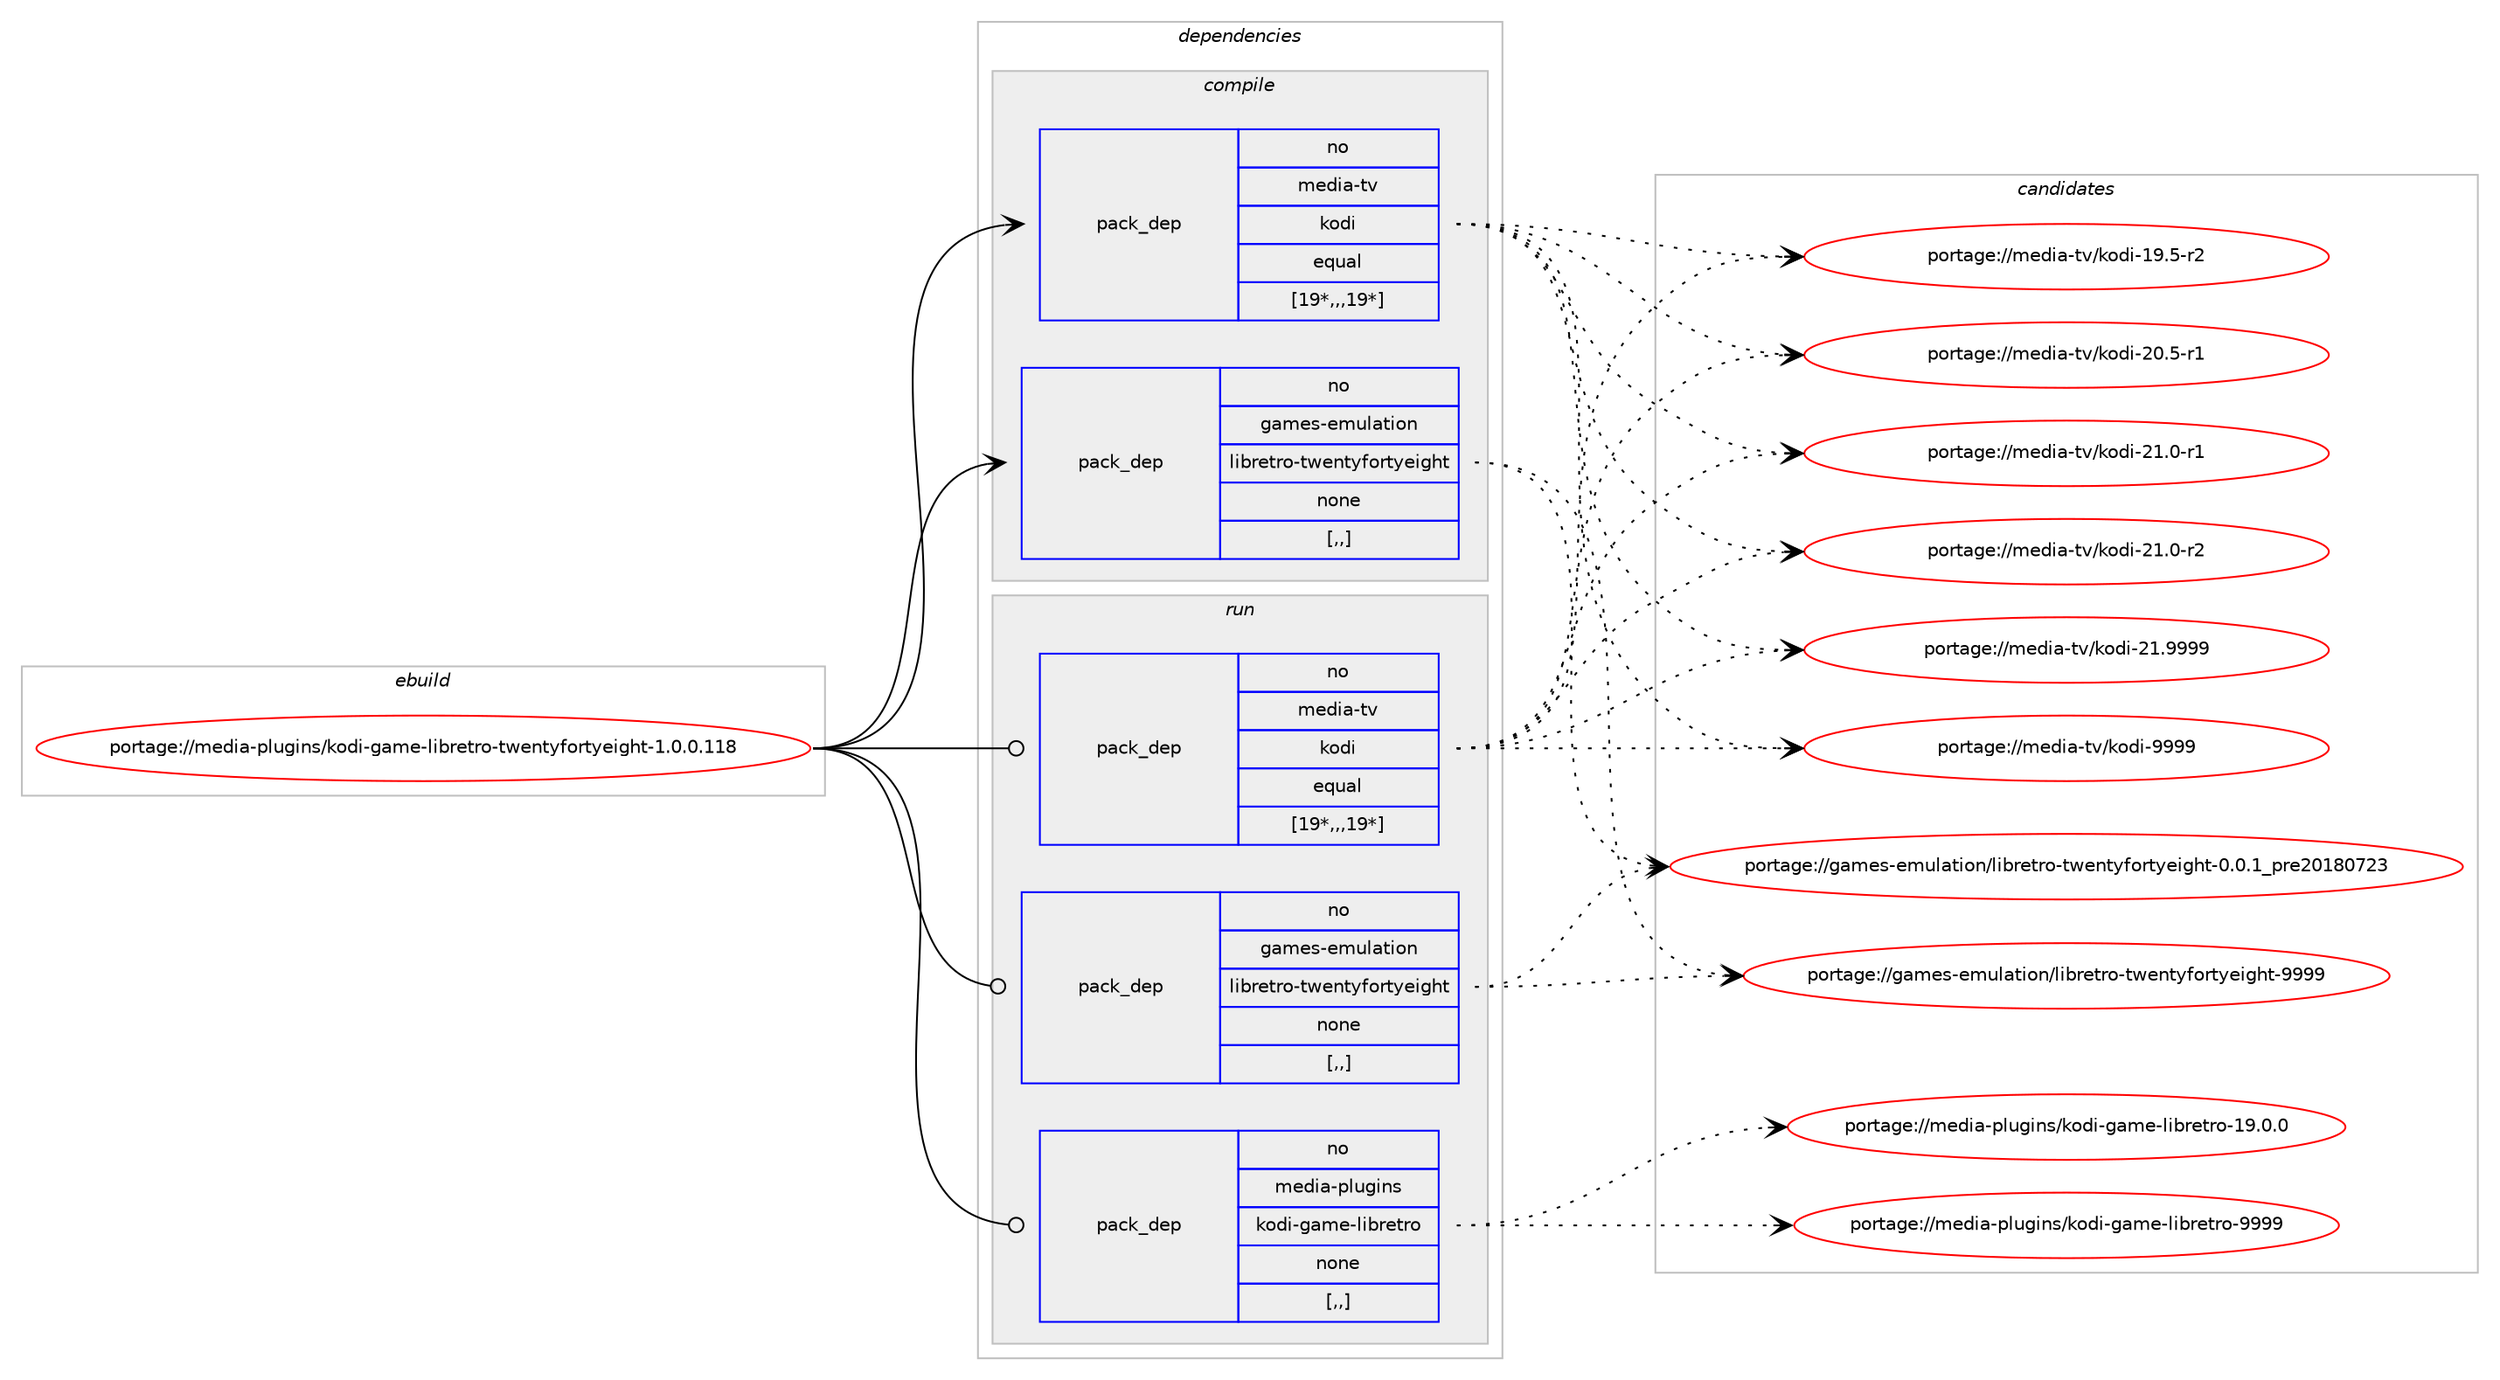 digraph prolog {

# *************
# Graph options
# *************

newrank=true;
concentrate=true;
compound=true;
graph [rankdir=LR,fontname=Helvetica,fontsize=10,ranksep=1.5];#, ranksep=2.5, nodesep=0.2];
edge  [arrowhead=vee];
node  [fontname=Helvetica,fontsize=10];

# **********
# The ebuild
# **********

subgraph cluster_leftcol {
color=gray;
rank=same;
label=<<i>ebuild</i>>;
id [label="portage://media-plugins/kodi-game-libretro-twentyfortyeight-1.0.0.118", color=red, width=4, href="../media-plugins/kodi-game-libretro-twentyfortyeight-1.0.0.118.svg"];
}

# ****************
# The dependencies
# ****************

subgraph cluster_midcol {
color=gray;
label=<<i>dependencies</i>>;
subgraph cluster_compile {
fillcolor="#eeeeee";
style=filled;
label=<<i>compile</i>>;
subgraph pack222748 {
dependency301757 [label=<<TABLE BORDER="0" CELLBORDER="1" CELLSPACING="0" CELLPADDING="4" WIDTH="220"><TR><TD ROWSPAN="6" CELLPADDING="30">pack_dep</TD></TR><TR><TD WIDTH="110">no</TD></TR><TR><TD>games-emulation</TD></TR><TR><TD>libretro-twentyfortyeight</TD></TR><TR><TD>none</TD></TR><TR><TD>[,,]</TD></TR></TABLE>>, shape=none, color=blue];
}
id:e -> dependency301757:w [weight=20,style="solid",arrowhead="vee"];
subgraph pack222749 {
dependency301758 [label=<<TABLE BORDER="0" CELLBORDER="1" CELLSPACING="0" CELLPADDING="4" WIDTH="220"><TR><TD ROWSPAN="6" CELLPADDING="30">pack_dep</TD></TR><TR><TD WIDTH="110">no</TD></TR><TR><TD>media-tv</TD></TR><TR><TD>kodi</TD></TR><TR><TD>equal</TD></TR><TR><TD>[19*,,,19*]</TD></TR></TABLE>>, shape=none, color=blue];
}
id:e -> dependency301758:w [weight=20,style="solid",arrowhead="vee"];
}
subgraph cluster_compileandrun {
fillcolor="#eeeeee";
style=filled;
label=<<i>compile and run</i>>;
}
subgraph cluster_run {
fillcolor="#eeeeee";
style=filled;
label=<<i>run</i>>;
subgraph pack222750 {
dependency301759 [label=<<TABLE BORDER="0" CELLBORDER="1" CELLSPACING="0" CELLPADDING="4" WIDTH="220"><TR><TD ROWSPAN="6" CELLPADDING="30">pack_dep</TD></TR><TR><TD WIDTH="110">no</TD></TR><TR><TD>games-emulation</TD></TR><TR><TD>libretro-twentyfortyeight</TD></TR><TR><TD>none</TD></TR><TR><TD>[,,]</TD></TR></TABLE>>, shape=none, color=blue];
}
id:e -> dependency301759:w [weight=20,style="solid",arrowhead="odot"];
subgraph pack222751 {
dependency301760 [label=<<TABLE BORDER="0" CELLBORDER="1" CELLSPACING="0" CELLPADDING="4" WIDTH="220"><TR><TD ROWSPAN="6" CELLPADDING="30">pack_dep</TD></TR><TR><TD WIDTH="110">no</TD></TR><TR><TD>media-plugins</TD></TR><TR><TD>kodi-game-libretro</TD></TR><TR><TD>none</TD></TR><TR><TD>[,,]</TD></TR></TABLE>>, shape=none, color=blue];
}
id:e -> dependency301760:w [weight=20,style="solid",arrowhead="odot"];
subgraph pack222752 {
dependency301761 [label=<<TABLE BORDER="0" CELLBORDER="1" CELLSPACING="0" CELLPADDING="4" WIDTH="220"><TR><TD ROWSPAN="6" CELLPADDING="30">pack_dep</TD></TR><TR><TD WIDTH="110">no</TD></TR><TR><TD>media-tv</TD></TR><TR><TD>kodi</TD></TR><TR><TD>equal</TD></TR><TR><TD>[19*,,,19*]</TD></TR></TABLE>>, shape=none, color=blue];
}
id:e -> dependency301761:w [weight=20,style="solid",arrowhead="odot"];
}
}

# **************
# The candidates
# **************

subgraph cluster_choices {
rank=same;
color=gray;
label=<<i>candidates</i>>;

subgraph choice222748 {
color=black;
nodesep=1;
choice103971091011154510110911710897116105111110471081059811410111611411145116119101110116121102111114116121101105103104116454846484649951121141015048495648555051 [label="portage://games-emulation/libretro-twentyfortyeight-0.0.1_pre20180723", color=red, width=4,href="../games-emulation/libretro-twentyfortyeight-0.0.1_pre20180723.svg"];
choice1039710910111545101109117108971161051111104710810598114101116114111451161191011101161211021111141161211011051031041164557575757 [label="portage://games-emulation/libretro-twentyfortyeight-9999", color=red, width=4,href="../games-emulation/libretro-twentyfortyeight-9999.svg"];
dependency301757:e -> choice103971091011154510110911710897116105111110471081059811410111611411145116119101110116121102111114116121101105103104116454846484649951121141015048495648555051:w [style=dotted,weight="100"];
dependency301757:e -> choice1039710910111545101109117108971161051111104710810598114101116114111451161191011101161211021111141161211011051031041164557575757:w [style=dotted,weight="100"];
}
subgraph choice222749 {
color=black;
nodesep=1;
choice10910110010597451161184710711110010545495746534511450 [label="portage://media-tv/kodi-19.5-r2", color=red, width=4,href="../media-tv/kodi-19.5-r2.svg"];
choice10910110010597451161184710711110010545504846534511449 [label="portage://media-tv/kodi-20.5-r1", color=red, width=4,href="../media-tv/kodi-20.5-r1.svg"];
choice10910110010597451161184710711110010545504946484511449 [label="portage://media-tv/kodi-21.0-r1", color=red, width=4,href="../media-tv/kodi-21.0-r1.svg"];
choice10910110010597451161184710711110010545504946484511450 [label="portage://media-tv/kodi-21.0-r2", color=red, width=4,href="../media-tv/kodi-21.0-r2.svg"];
choice1091011001059745116118471071111001054550494657575757 [label="portage://media-tv/kodi-21.9999", color=red, width=4,href="../media-tv/kodi-21.9999.svg"];
choice1091011001059745116118471071111001054557575757 [label="portage://media-tv/kodi-9999", color=red, width=4,href="../media-tv/kodi-9999.svg"];
dependency301758:e -> choice10910110010597451161184710711110010545495746534511450:w [style=dotted,weight="100"];
dependency301758:e -> choice10910110010597451161184710711110010545504846534511449:w [style=dotted,weight="100"];
dependency301758:e -> choice10910110010597451161184710711110010545504946484511449:w [style=dotted,weight="100"];
dependency301758:e -> choice10910110010597451161184710711110010545504946484511450:w [style=dotted,weight="100"];
dependency301758:e -> choice1091011001059745116118471071111001054550494657575757:w [style=dotted,weight="100"];
dependency301758:e -> choice1091011001059745116118471071111001054557575757:w [style=dotted,weight="100"];
}
subgraph choice222750 {
color=black;
nodesep=1;
choice103971091011154510110911710897116105111110471081059811410111611411145116119101110116121102111114116121101105103104116454846484649951121141015048495648555051 [label="portage://games-emulation/libretro-twentyfortyeight-0.0.1_pre20180723", color=red, width=4,href="../games-emulation/libretro-twentyfortyeight-0.0.1_pre20180723.svg"];
choice1039710910111545101109117108971161051111104710810598114101116114111451161191011101161211021111141161211011051031041164557575757 [label="portage://games-emulation/libretro-twentyfortyeight-9999", color=red, width=4,href="../games-emulation/libretro-twentyfortyeight-9999.svg"];
dependency301759:e -> choice103971091011154510110911710897116105111110471081059811410111611411145116119101110116121102111114116121101105103104116454846484649951121141015048495648555051:w [style=dotted,weight="100"];
dependency301759:e -> choice1039710910111545101109117108971161051111104710810598114101116114111451161191011101161211021111141161211011051031041164557575757:w [style=dotted,weight="100"];
}
subgraph choice222751 {
color=black;
nodesep=1;
choice1091011001059745112108117103105110115471071111001054510397109101451081059811410111611411145495746484648 [label="portage://media-plugins/kodi-game-libretro-19.0.0", color=red, width=4,href="../media-plugins/kodi-game-libretro-19.0.0.svg"];
choice109101100105974511210811710310511011547107111100105451039710910145108105981141011161141114557575757 [label="portage://media-plugins/kodi-game-libretro-9999", color=red, width=4,href="../media-plugins/kodi-game-libretro-9999.svg"];
dependency301760:e -> choice1091011001059745112108117103105110115471071111001054510397109101451081059811410111611411145495746484648:w [style=dotted,weight="100"];
dependency301760:e -> choice109101100105974511210811710310511011547107111100105451039710910145108105981141011161141114557575757:w [style=dotted,weight="100"];
}
subgraph choice222752 {
color=black;
nodesep=1;
choice10910110010597451161184710711110010545495746534511450 [label="portage://media-tv/kodi-19.5-r2", color=red, width=4,href="../media-tv/kodi-19.5-r2.svg"];
choice10910110010597451161184710711110010545504846534511449 [label="portage://media-tv/kodi-20.5-r1", color=red, width=4,href="../media-tv/kodi-20.5-r1.svg"];
choice10910110010597451161184710711110010545504946484511449 [label="portage://media-tv/kodi-21.0-r1", color=red, width=4,href="../media-tv/kodi-21.0-r1.svg"];
choice10910110010597451161184710711110010545504946484511450 [label="portage://media-tv/kodi-21.0-r2", color=red, width=4,href="../media-tv/kodi-21.0-r2.svg"];
choice1091011001059745116118471071111001054550494657575757 [label="portage://media-tv/kodi-21.9999", color=red, width=4,href="../media-tv/kodi-21.9999.svg"];
choice1091011001059745116118471071111001054557575757 [label="portage://media-tv/kodi-9999", color=red, width=4,href="../media-tv/kodi-9999.svg"];
dependency301761:e -> choice10910110010597451161184710711110010545495746534511450:w [style=dotted,weight="100"];
dependency301761:e -> choice10910110010597451161184710711110010545504846534511449:w [style=dotted,weight="100"];
dependency301761:e -> choice10910110010597451161184710711110010545504946484511449:w [style=dotted,weight="100"];
dependency301761:e -> choice10910110010597451161184710711110010545504946484511450:w [style=dotted,weight="100"];
dependency301761:e -> choice1091011001059745116118471071111001054550494657575757:w [style=dotted,weight="100"];
dependency301761:e -> choice1091011001059745116118471071111001054557575757:w [style=dotted,weight="100"];
}
}

}
